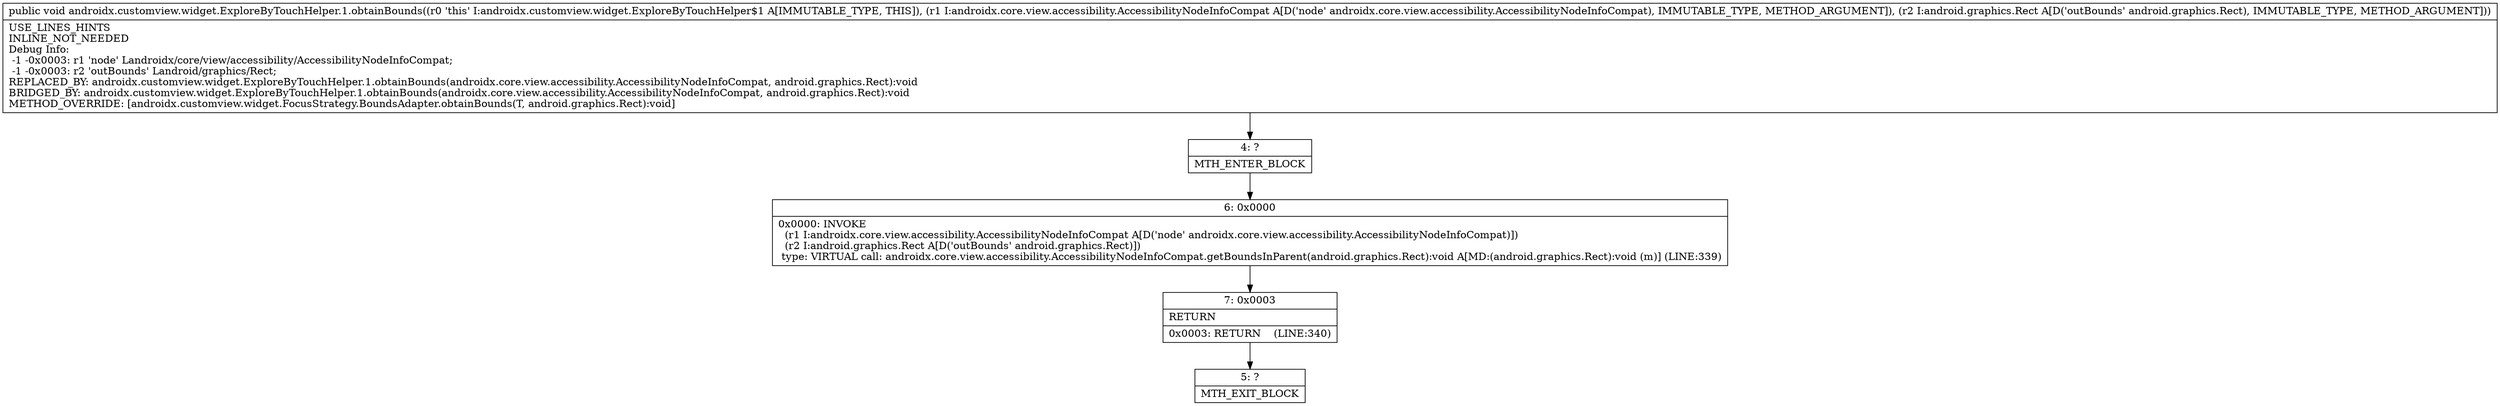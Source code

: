 digraph "CFG forandroidx.customview.widget.ExploreByTouchHelper.1.obtainBounds(Landroidx\/core\/view\/accessibility\/AccessibilityNodeInfoCompat;Landroid\/graphics\/Rect;)V" {
Node_4 [shape=record,label="{4\:\ ?|MTH_ENTER_BLOCK\l}"];
Node_6 [shape=record,label="{6\:\ 0x0000|0x0000: INVOKE  \l  (r1 I:androidx.core.view.accessibility.AccessibilityNodeInfoCompat A[D('node' androidx.core.view.accessibility.AccessibilityNodeInfoCompat)])\l  (r2 I:android.graphics.Rect A[D('outBounds' android.graphics.Rect)])\l type: VIRTUAL call: androidx.core.view.accessibility.AccessibilityNodeInfoCompat.getBoundsInParent(android.graphics.Rect):void A[MD:(android.graphics.Rect):void (m)] (LINE:339)\l}"];
Node_7 [shape=record,label="{7\:\ 0x0003|RETURN\l|0x0003: RETURN    (LINE:340)\l}"];
Node_5 [shape=record,label="{5\:\ ?|MTH_EXIT_BLOCK\l}"];
MethodNode[shape=record,label="{public void androidx.customview.widget.ExploreByTouchHelper.1.obtainBounds((r0 'this' I:androidx.customview.widget.ExploreByTouchHelper$1 A[IMMUTABLE_TYPE, THIS]), (r1 I:androidx.core.view.accessibility.AccessibilityNodeInfoCompat A[D('node' androidx.core.view.accessibility.AccessibilityNodeInfoCompat), IMMUTABLE_TYPE, METHOD_ARGUMENT]), (r2 I:android.graphics.Rect A[D('outBounds' android.graphics.Rect), IMMUTABLE_TYPE, METHOD_ARGUMENT]))  | USE_LINES_HINTS\lINLINE_NOT_NEEDED\lDebug Info:\l  \-1 \-0x0003: r1 'node' Landroidx\/core\/view\/accessibility\/AccessibilityNodeInfoCompat;\l  \-1 \-0x0003: r2 'outBounds' Landroid\/graphics\/Rect;\lREPLACED_BY: androidx.customview.widget.ExploreByTouchHelper.1.obtainBounds(androidx.core.view.accessibility.AccessibilityNodeInfoCompat, android.graphics.Rect):void\lBRIDGED_BY: androidx.customview.widget.ExploreByTouchHelper.1.obtainBounds(androidx.core.view.accessibility.AccessibilityNodeInfoCompat, android.graphics.Rect):void\lMETHOD_OVERRIDE: [androidx.customview.widget.FocusStrategy.BoundsAdapter.obtainBounds(T, android.graphics.Rect):void]\l}"];
MethodNode -> Node_4;Node_4 -> Node_6;
Node_6 -> Node_7;
Node_7 -> Node_5;
}

